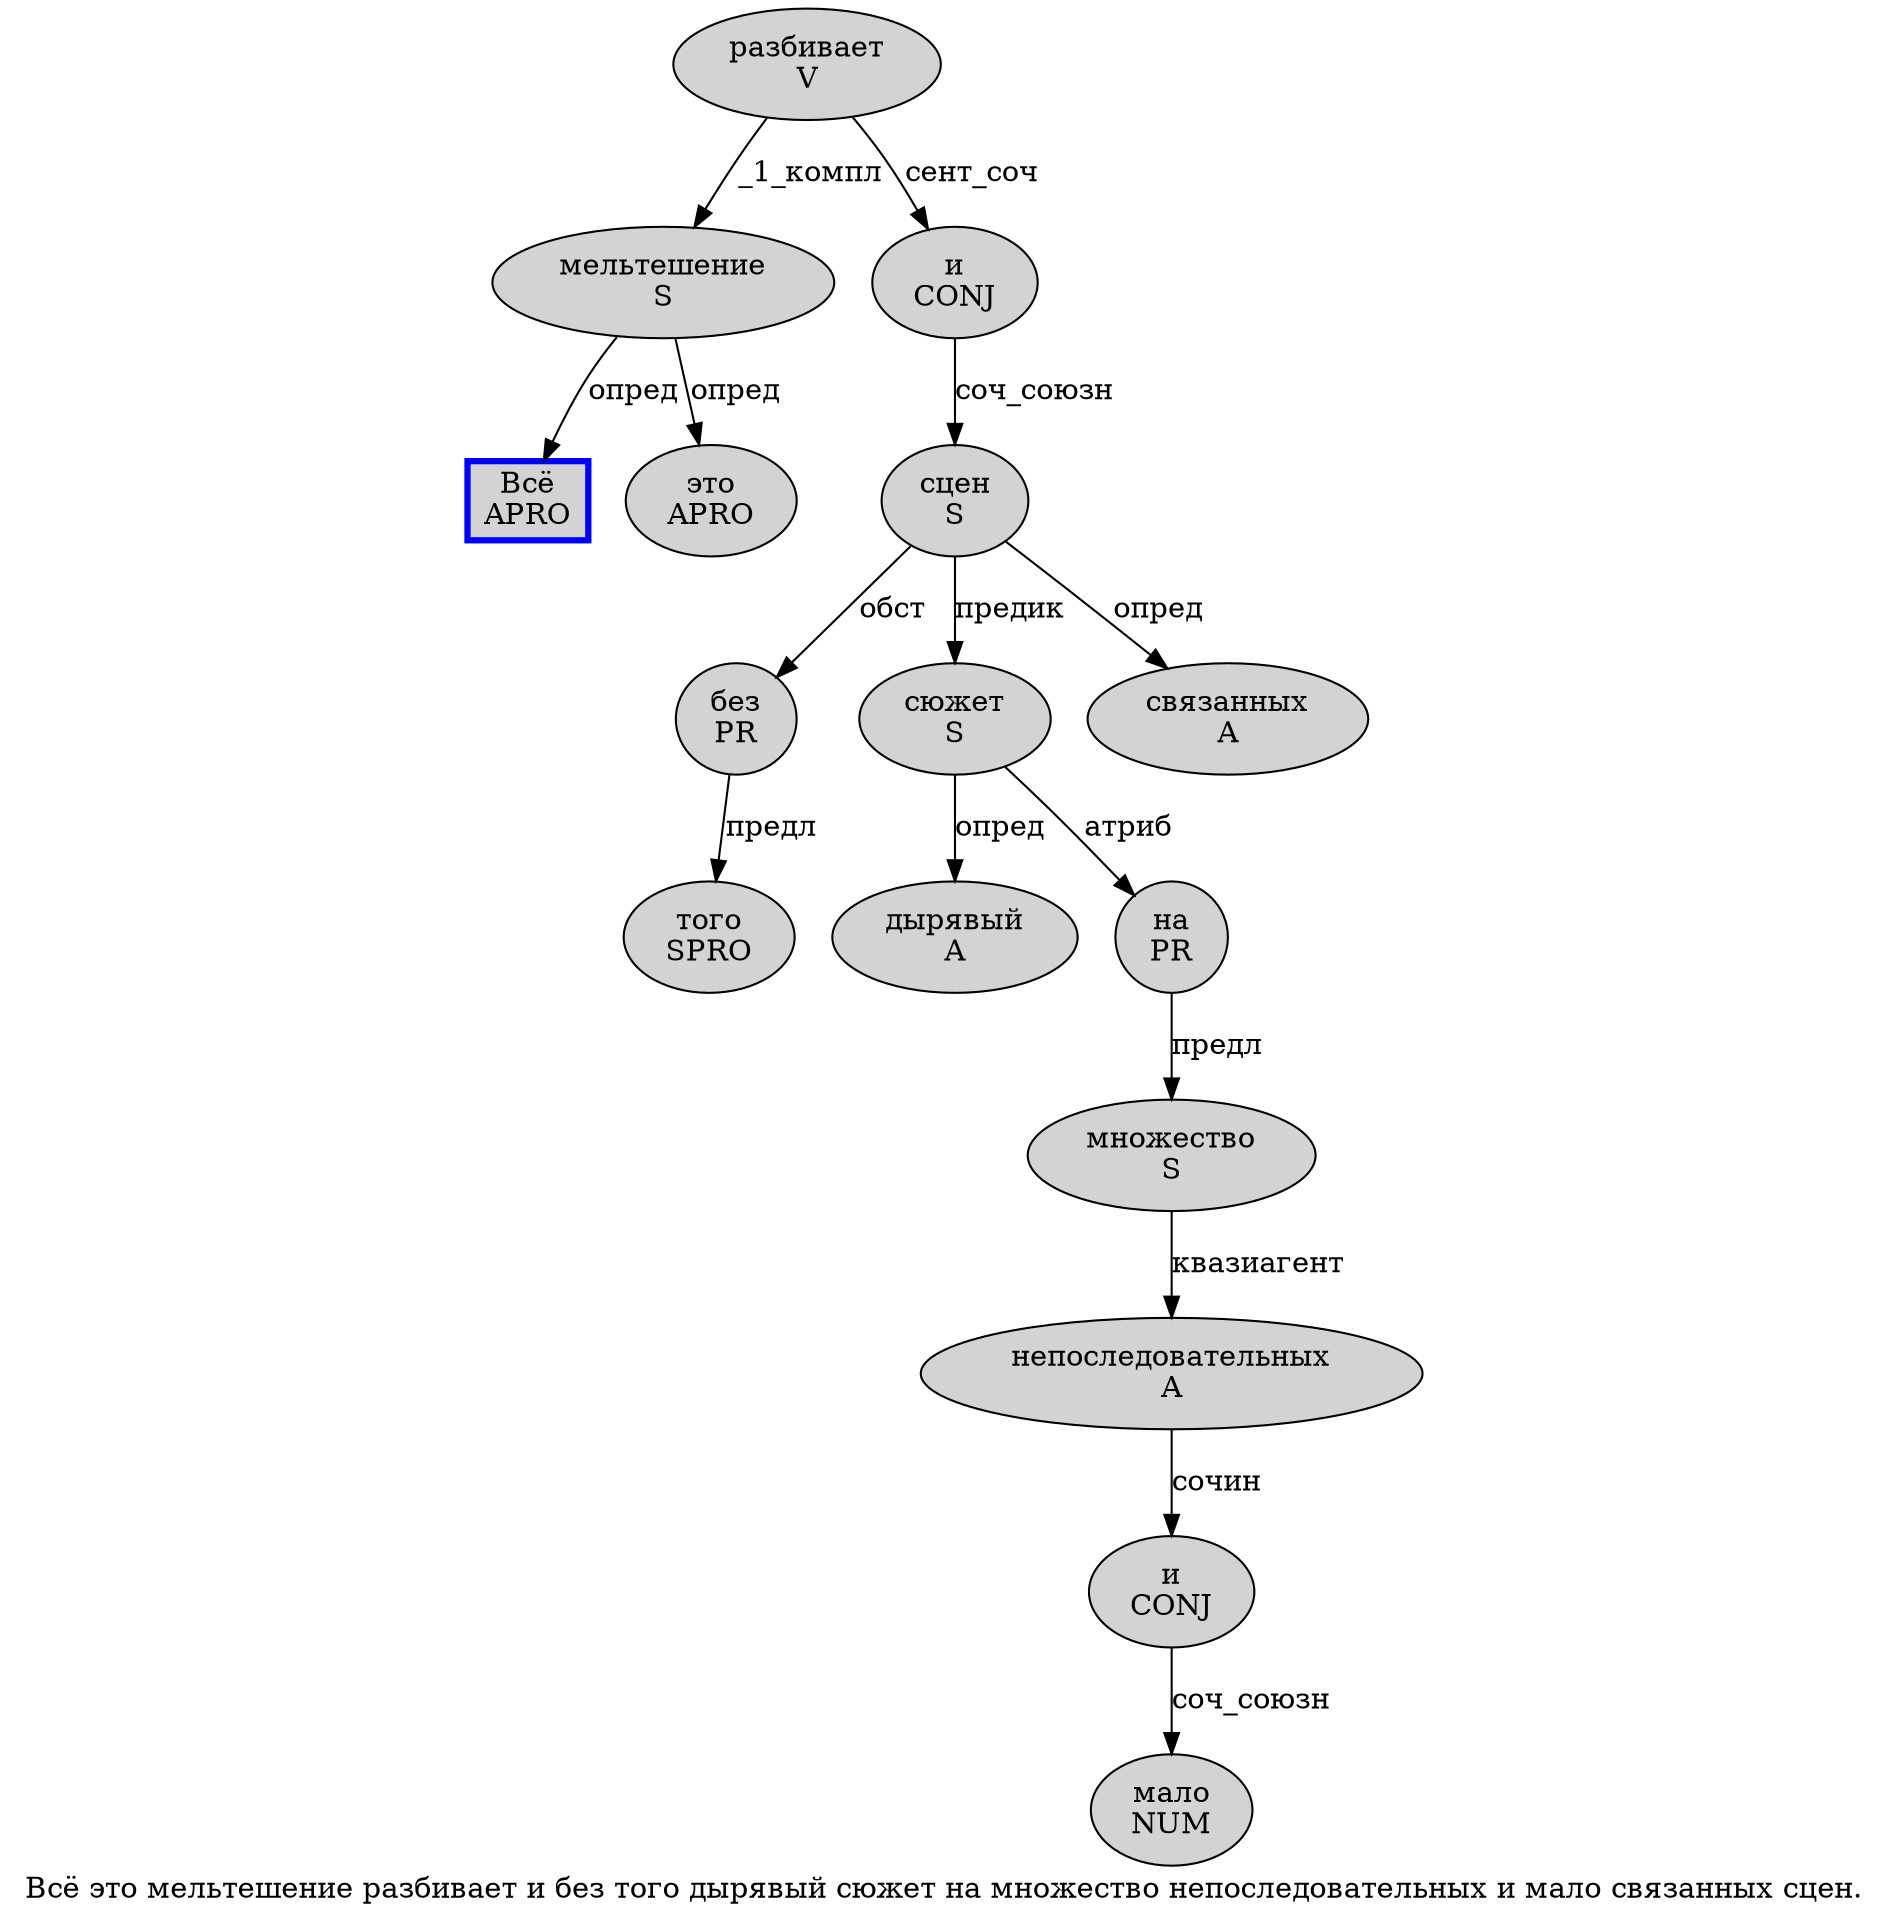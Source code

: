 digraph SENTENCE_4455 {
	graph [label="Всё это мельтешение разбивает и без того дырявый сюжет на множество непоследовательных и мало связанных сцен."]
	node [style=filled]
		0 [label="Всё
APRO" color=blue fillcolor=lightgray penwidth=3 shape=box]
		1 [label="это
APRO" color="" fillcolor=lightgray penwidth=1 shape=ellipse]
		2 [label="мельтешение
S" color="" fillcolor=lightgray penwidth=1 shape=ellipse]
		3 [label="разбивает
V" color="" fillcolor=lightgray penwidth=1 shape=ellipse]
		4 [label="и
CONJ" color="" fillcolor=lightgray penwidth=1 shape=ellipse]
		5 [label="без
PR" color="" fillcolor=lightgray penwidth=1 shape=ellipse]
		6 [label="того
SPRO" color="" fillcolor=lightgray penwidth=1 shape=ellipse]
		7 [label="дырявый
A" color="" fillcolor=lightgray penwidth=1 shape=ellipse]
		8 [label="сюжет
S" color="" fillcolor=lightgray penwidth=1 shape=ellipse]
		9 [label="на
PR" color="" fillcolor=lightgray penwidth=1 shape=ellipse]
		10 [label="множество
S" color="" fillcolor=lightgray penwidth=1 shape=ellipse]
		11 [label="непоследовательных
A" color="" fillcolor=lightgray penwidth=1 shape=ellipse]
		12 [label="и
CONJ" color="" fillcolor=lightgray penwidth=1 shape=ellipse]
		13 [label="мало
NUM" color="" fillcolor=lightgray penwidth=1 shape=ellipse]
		14 [label="связанных
A" color="" fillcolor=lightgray penwidth=1 shape=ellipse]
		15 [label="сцен
S" color="" fillcolor=lightgray penwidth=1 shape=ellipse]
			11 -> 12 [label="сочин"]
			3 -> 2 [label="_1_компл"]
			3 -> 4 [label="сент_соч"]
			5 -> 6 [label="предл"]
			12 -> 13 [label="соч_союзн"]
			9 -> 10 [label="предл"]
			10 -> 11 [label="квазиагент"]
			4 -> 15 [label="соч_союзн"]
			15 -> 5 [label="обст"]
			15 -> 8 [label="предик"]
			15 -> 14 [label="опред"]
			8 -> 7 [label="опред"]
			8 -> 9 [label="атриб"]
			2 -> 0 [label="опред"]
			2 -> 1 [label="опред"]
}